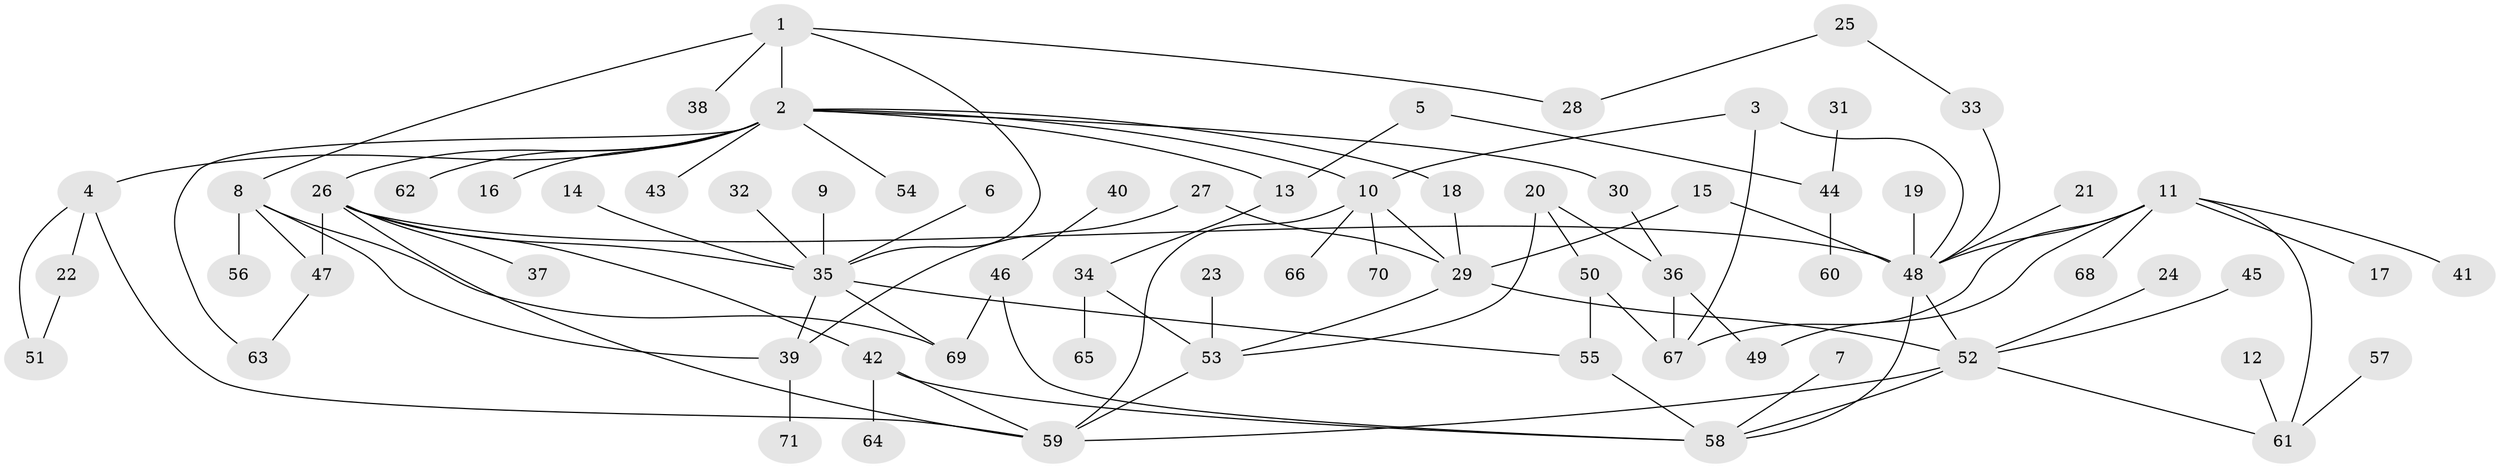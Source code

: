 // original degree distribution, {9: 0.007042253521126761, 3: 0.21830985915492956, 4: 0.06338028169014084, 5: 0.056338028169014086, 6: 0.028169014084507043, 8: 0.014084507042253521, 2: 0.2887323943661972, 1: 0.323943661971831}
// Generated by graph-tools (version 1.1) at 2025/49/03/09/25 03:49:22]
// undirected, 71 vertices, 99 edges
graph export_dot {
graph [start="1"]
  node [color=gray90,style=filled];
  1;
  2;
  3;
  4;
  5;
  6;
  7;
  8;
  9;
  10;
  11;
  12;
  13;
  14;
  15;
  16;
  17;
  18;
  19;
  20;
  21;
  22;
  23;
  24;
  25;
  26;
  27;
  28;
  29;
  30;
  31;
  32;
  33;
  34;
  35;
  36;
  37;
  38;
  39;
  40;
  41;
  42;
  43;
  44;
  45;
  46;
  47;
  48;
  49;
  50;
  51;
  52;
  53;
  54;
  55;
  56;
  57;
  58;
  59;
  60;
  61;
  62;
  63;
  64;
  65;
  66;
  67;
  68;
  69;
  70;
  71;
  1 -- 2 [weight=1.0];
  1 -- 8 [weight=1.0];
  1 -- 28 [weight=1.0];
  1 -- 35 [weight=1.0];
  1 -- 38 [weight=1.0];
  2 -- 4 [weight=1.0];
  2 -- 10 [weight=1.0];
  2 -- 13 [weight=1.0];
  2 -- 16 [weight=1.0];
  2 -- 18 [weight=1.0];
  2 -- 26 [weight=1.0];
  2 -- 30 [weight=1.0];
  2 -- 43 [weight=1.0];
  2 -- 54 [weight=1.0];
  2 -- 62 [weight=1.0];
  2 -- 63 [weight=1.0];
  3 -- 10 [weight=1.0];
  3 -- 48 [weight=1.0];
  3 -- 67 [weight=1.0];
  4 -- 22 [weight=1.0];
  4 -- 51 [weight=1.0];
  4 -- 59 [weight=1.0];
  5 -- 13 [weight=1.0];
  5 -- 44 [weight=1.0];
  6 -- 35 [weight=1.0];
  7 -- 58 [weight=1.0];
  8 -- 39 [weight=1.0];
  8 -- 47 [weight=1.0];
  8 -- 56 [weight=1.0];
  8 -- 69 [weight=1.0];
  9 -- 35 [weight=1.0];
  10 -- 29 [weight=1.0];
  10 -- 59 [weight=1.0];
  10 -- 66 [weight=1.0];
  10 -- 70 [weight=1.0];
  11 -- 17 [weight=1.0];
  11 -- 41 [weight=1.0];
  11 -- 48 [weight=1.0];
  11 -- 49 [weight=1.0];
  11 -- 61 [weight=1.0];
  11 -- 67 [weight=1.0];
  11 -- 68 [weight=1.0];
  12 -- 61 [weight=1.0];
  13 -- 34 [weight=1.0];
  14 -- 35 [weight=1.0];
  15 -- 29 [weight=1.0];
  15 -- 48 [weight=1.0];
  18 -- 29 [weight=1.0];
  19 -- 48 [weight=1.0];
  20 -- 36 [weight=1.0];
  20 -- 50 [weight=1.0];
  20 -- 53 [weight=1.0];
  21 -- 48 [weight=1.0];
  22 -- 51 [weight=1.0];
  23 -- 53 [weight=1.0];
  24 -- 52 [weight=1.0];
  25 -- 28 [weight=1.0];
  25 -- 33 [weight=1.0];
  26 -- 35 [weight=1.0];
  26 -- 37 [weight=1.0];
  26 -- 42 [weight=1.0];
  26 -- 47 [weight=1.0];
  26 -- 48 [weight=1.0];
  26 -- 59 [weight=1.0];
  27 -- 29 [weight=1.0];
  27 -- 39 [weight=1.0];
  29 -- 52 [weight=1.0];
  29 -- 53 [weight=1.0];
  30 -- 36 [weight=1.0];
  31 -- 44 [weight=1.0];
  32 -- 35 [weight=1.0];
  33 -- 48 [weight=1.0];
  34 -- 53 [weight=1.0];
  34 -- 65 [weight=1.0];
  35 -- 39 [weight=1.0];
  35 -- 55 [weight=1.0];
  35 -- 69 [weight=1.0];
  36 -- 49 [weight=1.0];
  36 -- 67 [weight=1.0];
  39 -- 71 [weight=1.0];
  40 -- 46 [weight=1.0];
  42 -- 58 [weight=1.0];
  42 -- 59 [weight=1.0];
  42 -- 64 [weight=1.0];
  44 -- 60 [weight=1.0];
  45 -- 52 [weight=1.0];
  46 -- 58 [weight=1.0];
  46 -- 69 [weight=1.0];
  47 -- 63 [weight=1.0];
  48 -- 52 [weight=1.0];
  48 -- 58 [weight=1.0];
  50 -- 55 [weight=1.0];
  50 -- 67 [weight=1.0];
  52 -- 58 [weight=1.0];
  52 -- 59 [weight=1.0];
  52 -- 61 [weight=1.0];
  53 -- 59 [weight=1.0];
  55 -- 58 [weight=1.0];
  57 -- 61 [weight=1.0];
}

